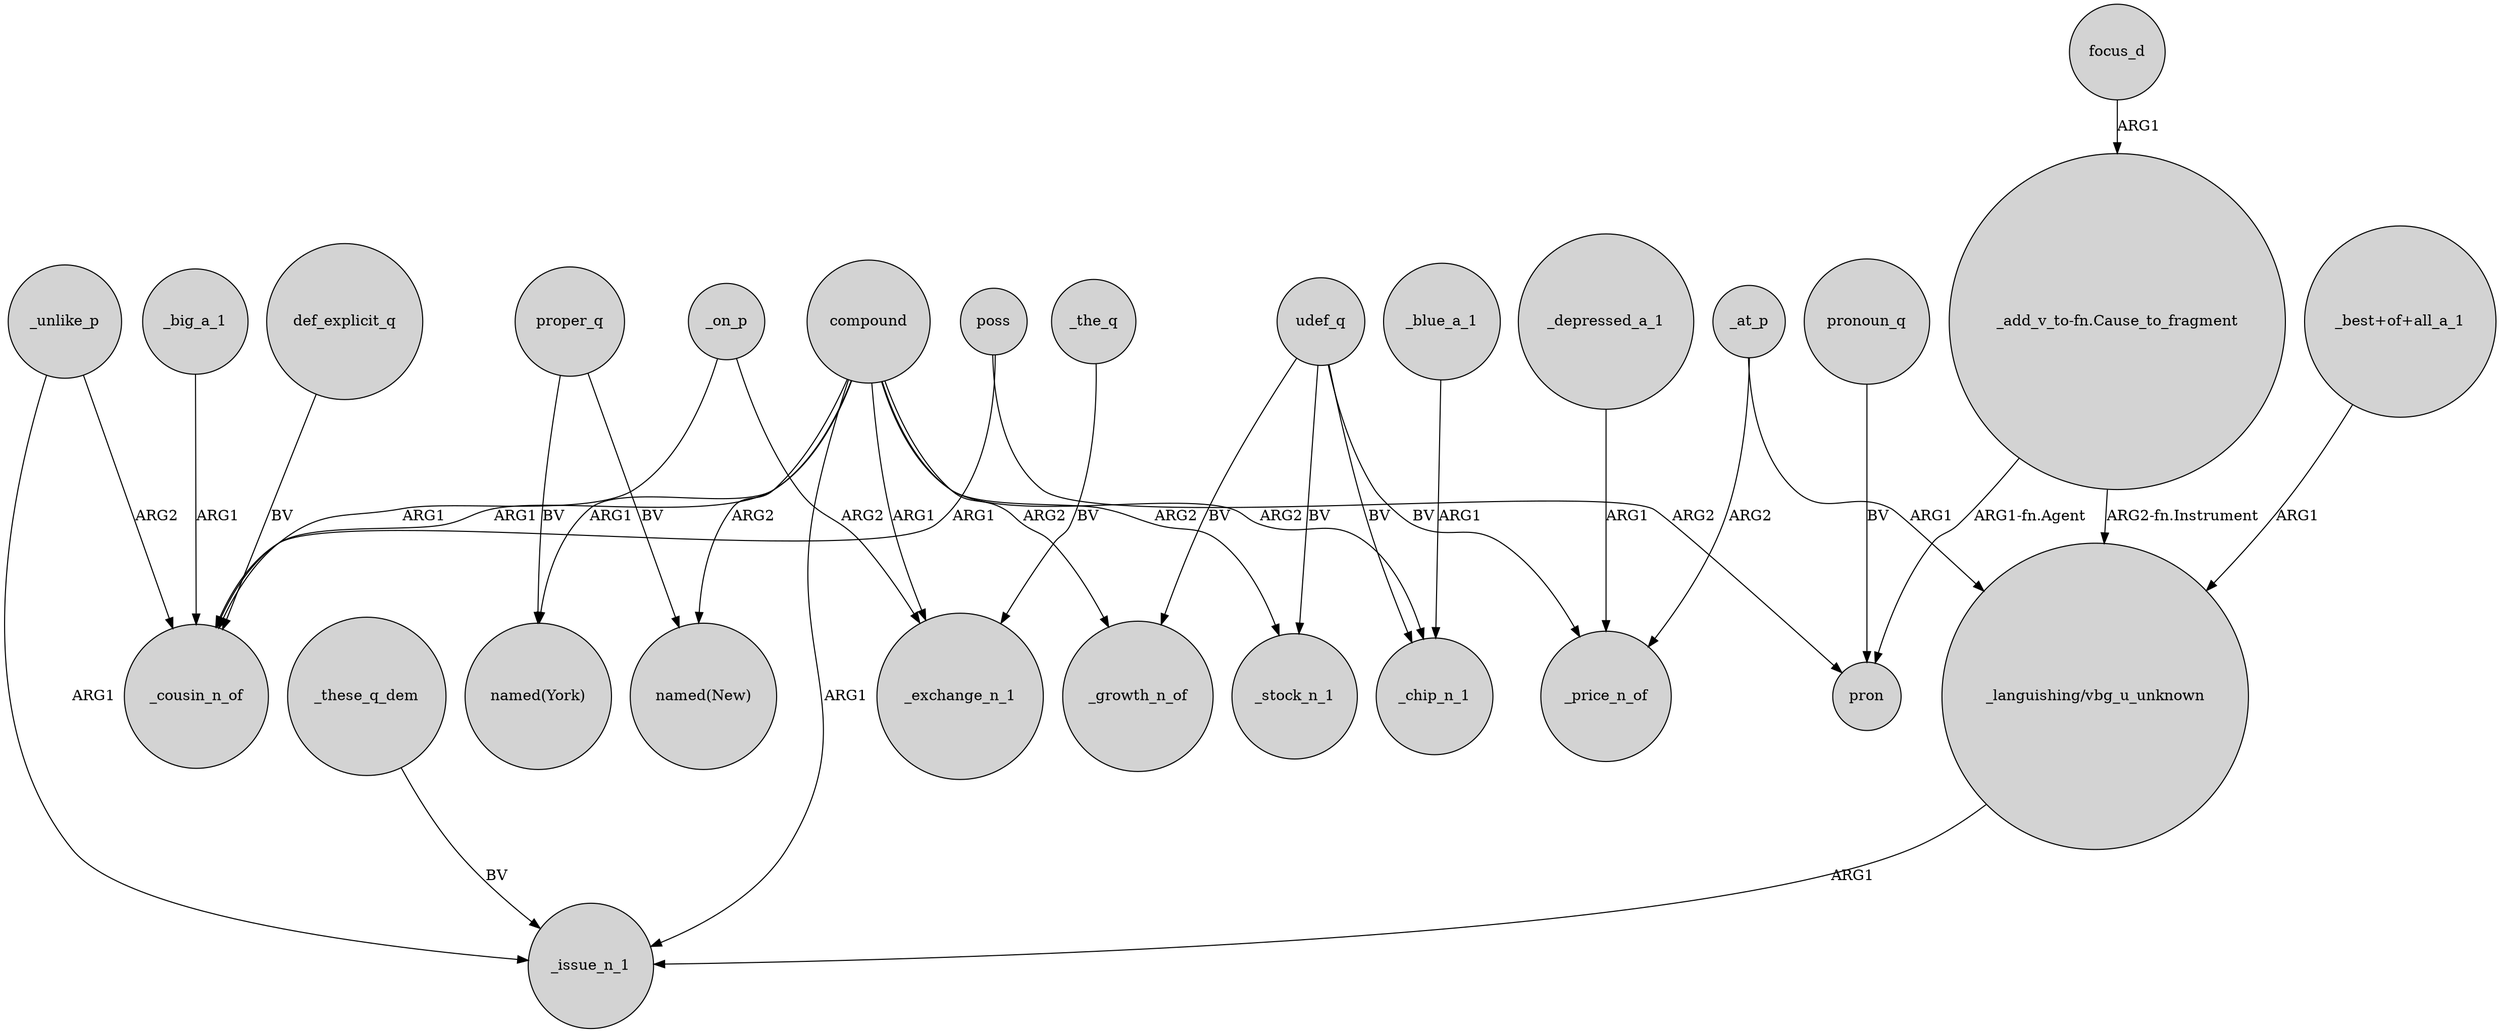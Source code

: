 digraph {
	node [shape=circle style=filled]
	_unlike_p -> _issue_n_1 [label=ARG1]
	_these_q_dem -> _issue_n_1 [label=BV]
	"_add_v_to-fn.Cause_to_fragment" -> "_languishing/vbg_u_unknown" [label="ARG2-fn.Instrument"]
	def_explicit_q -> _cousin_n_of [label=BV]
	focus_d -> "_add_v_to-fn.Cause_to_fragment" [label=ARG1]
	_unlike_p -> _cousin_n_of [label=ARG2]
	compound -> "named(New)" [label=ARG2]
	udef_q -> _price_n_of [label=BV]
	proper_q -> "named(New)" [label=BV]
	"_add_v_to-fn.Cause_to_fragment" -> pron [label="ARG1-fn.Agent"]
	_on_p -> _exchange_n_1 [label=ARG2]
	compound -> _exchange_n_1 [label=ARG1]
	_depressed_a_1 -> _price_n_of [label=ARG1]
	_on_p -> _cousin_n_of [label=ARG1]
	"_languishing/vbg_u_unknown" -> _issue_n_1 [label=ARG1]
	proper_q -> "named(York)" [label=BV]
	poss -> _cousin_n_of [label=ARG1]
	pronoun_q -> pron [label=BV]
	_big_a_1 -> _cousin_n_of [label=ARG1]
	_blue_a_1 -> _chip_n_1 [label=ARG1]
	poss -> pron [label=ARG2]
	udef_q -> _stock_n_1 [label=BV]
	compound -> _stock_n_1 [label=ARG2]
	_at_p -> _price_n_of [label=ARG2]
	compound -> _growth_n_of [label=ARG2]
	_at_p -> "_languishing/vbg_u_unknown" [label=ARG1]
	udef_q -> _growth_n_of [label=BV]
	compound -> _cousin_n_of [label=ARG1]
	udef_q -> _chip_n_1 [label=BV]
	"_best+of+all_a_1" -> "_languishing/vbg_u_unknown" [label=ARG1]
	compound -> "named(York)" [label=ARG1]
	_the_q -> _exchange_n_1 [label=BV]
	compound -> _chip_n_1 [label=ARG2]
	compound -> _issue_n_1 [label=ARG1]
}

